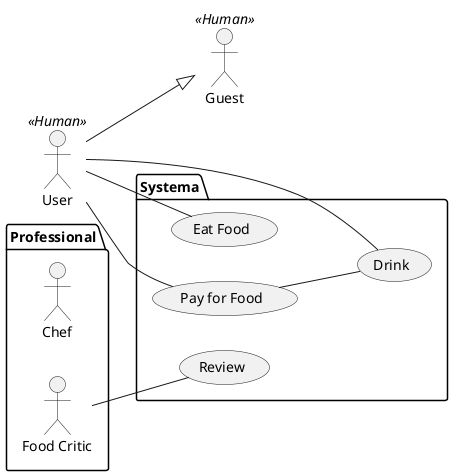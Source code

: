 @startuml cosa
left to right direction
:Guest: as g << Human >>
:User: as u << Human >>
package Professional {
  :Chef: as c
  :Food Critic: as fc
}
package Systema {
  (Eat Food) as UC1
  (Pay for Food) as UC2
  (Drink) as UC3
  (Review) as UC4
}
u --|> g
fc -- UC4
UC2 -- UC3
u -- UC1
u -- UC2
u -- UC3
@enduml